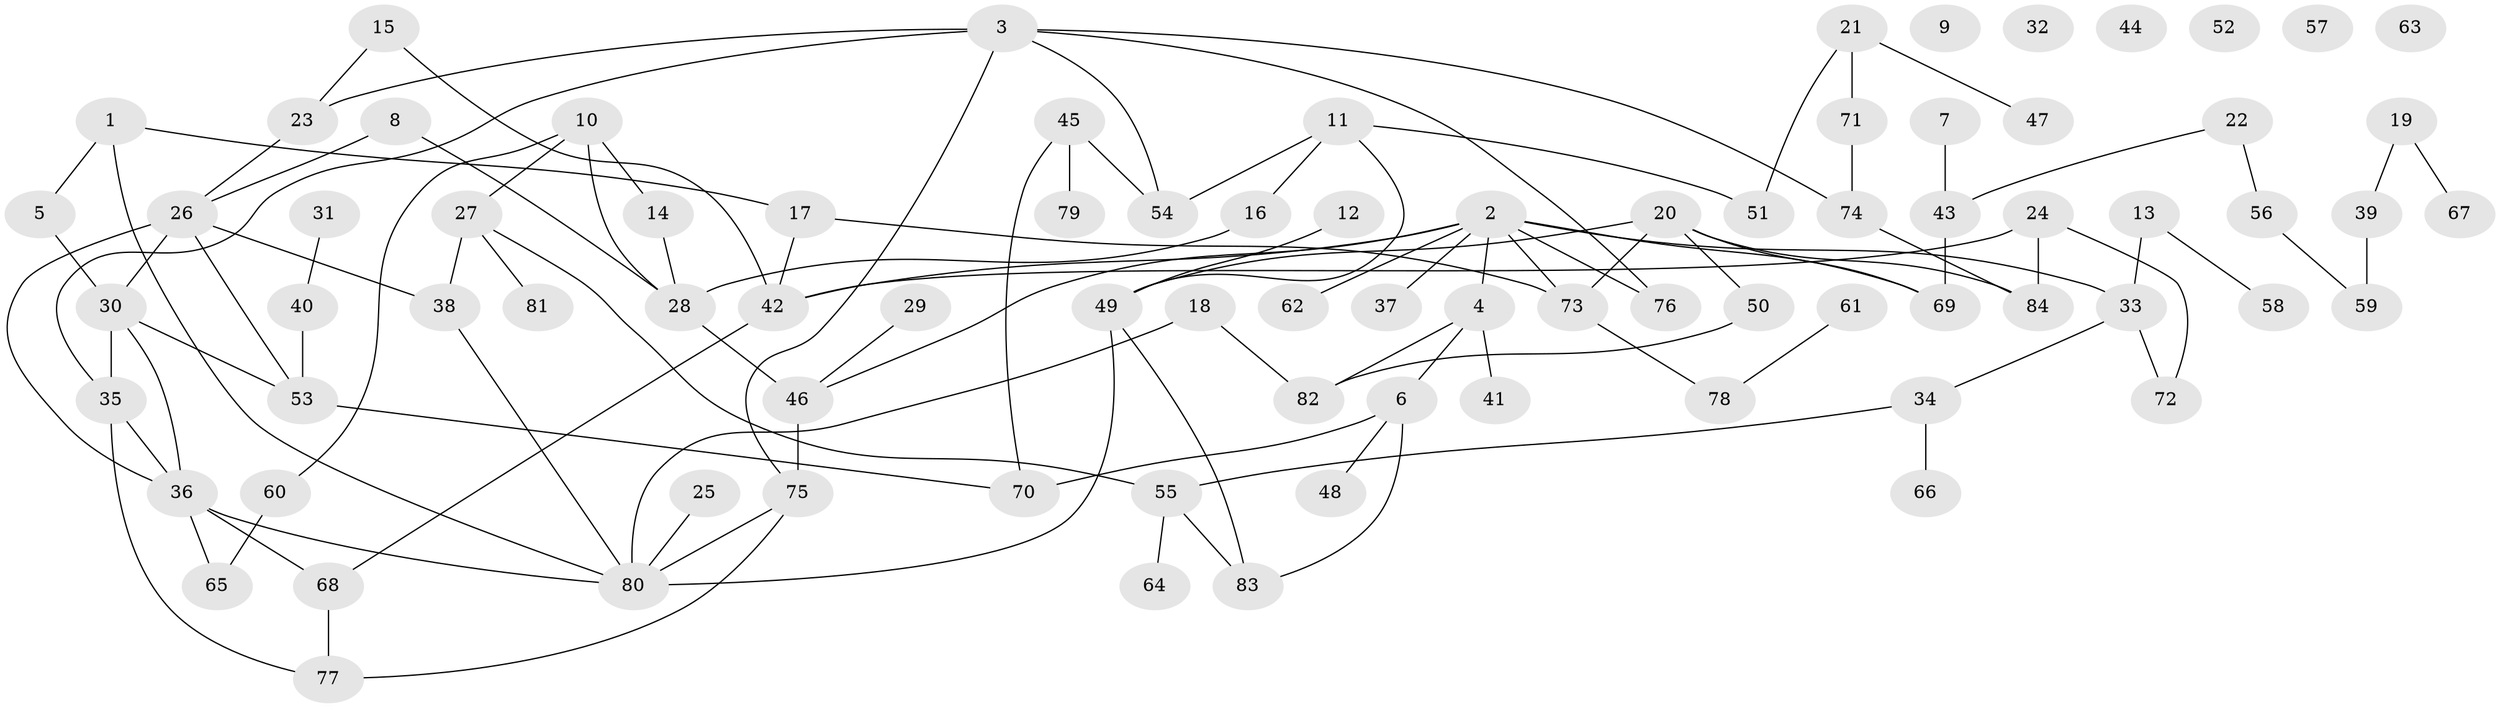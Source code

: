 // coarse degree distribution, {8: 0.03636363636363636, 10: 0.01818181818181818, 7: 0.01818181818181818, 3: 0.18181818181818182, 4: 0.16363636363636364, 5: 0.03636363636363636, 1: 0.2, 6: 0.05454545454545454, 0: 0.10909090909090909, 2: 0.18181818181818182}
// Generated by graph-tools (version 1.1) at 2025/23/03/03/25 07:23:28]
// undirected, 84 vertices, 110 edges
graph export_dot {
graph [start="1"]
  node [color=gray90,style=filled];
  1;
  2;
  3;
  4;
  5;
  6;
  7;
  8;
  9;
  10;
  11;
  12;
  13;
  14;
  15;
  16;
  17;
  18;
  19;
  20;
  21;
  22;
  23;
  24;
  25;
  26;
  27;
  28;
  29;
  30;
  31;
  32;
  33;
  34;
  35;
  36;
  37;
  38;
  39;
  40;
  41;
  42;
  43;
  44;
  45;
  46;
  47;
  48;
  49;
  50;
  51;
  52;
  53;
  54;
  55;
  56;
  57;
  58;
  59;
  60;
  61;
  62;
  63;
  64;
  65;
  66;
  67;
  68;
  69;
  70;
  71;
  72;
  73;
  74;
  75;
  76;
  77;
  78;
  79;
  80;
  81;
  82;
  83;
  84;
  1 -- 5;
  1 -- 17;
  1 -- 80;
  2 -- 4;
  2 -- 33;
  2 -- 37;
  2 -- 42;
  2 -- 46;
  2 -- 62;
  2 -- 69;
  2 -- 73;
  2 -- 76;
  3 -- 23;
  3 -- 35;
  3 -- 54;
  3 -- 74;
  3 -- 75;
  3 -- 76;
  4 -- 6;
  4 -- 41;
  4 -- 82;
  5 -- 30;
  6 -- 48;
  6 -- 70;
  6 -- 83;
  7 -- 43;
  8 -- 26;
  8 -- 28;
  10 -- 14;
  10 -- 27;
  10 -- 28;
  10 -- 60;
  11 -- 16;
  11 -- 49;
  11 -- 51;
  11 -- 54;
  12 -- 49;
  13 -- 33;
  13 -- 58;
  14 -- 28;
  15 -- 23;
  15 -- 42;
  16 -- 28;
  17 -- 42;
  17 -- 73;
  18 -- 80;
  18 -- 82;
  19 -- 39;
  19 -- 67;
  20 -- 49;
  20 -- 50;
  20 -- 69;
  20 -- 73;
  20 -- 84;
  21 -- 47;
  21 -- 51;
  21 -- 71;
  22 -- 43;
  22 -- 56;
  23 -- 26;
  24 -- 42;
  24 -- 72;
  24 -- 84;
  25 -- 80;
  26 -- 30;
  26 -- 36;
  26 -- 38;
  26 -- 53;
  27 -- 38;
  27 -- 55;
  27 -- 81;
  28 -- 46;
  29 -- 46;
  30 -- 35;
  30 -- 36;
  30 -- 53;
  31 -- 40;
  33 -- 34;
  33 -- 72;
  34 -- 55;
  34 -- 66;
  35 -- 36;
  35 -- 77;
  36 -- 65;
  36 -- 68;
  36 -- 80;
  38 -- 80;
  39 -- 59;
  40 -- 53;
  42 -- 68;
  43 -- 69;
  45 -- 54;
  45 -- 70;
  45 -- 79;
  46 -- 75;
  49 -- 80;
  49 -- 83;
  50 -- 82;
  53 -- 70;
  55 -- 64;
  55 -- 83;
  56 -- 59;
  60 -- 65;
  61 -- 78;
  68 -- 77;
  71 -- 74;
  73 -- 78;
  74 -- 84;
  75 -- 77;
  75 -- 80;
}
